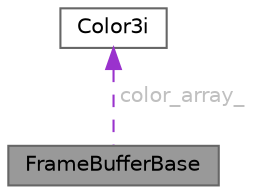 digraph "FrameBufferBase"
{
 // LATEX_PDF_SIZE
  bgcolor="transparent";
  edge [fontname=Helvetica,fontsize=10,labelfontname=Helvetica,labelfontsize=10];
  node [fontname=Helvetica,fontsize=10,shape=box,height=0.2,width=0.4];
  Node1 [id="Node000001",label="FrameBufferBase",height=0.2,width=0.4,color="gray40", fillcolor="grey60", style="filled", fontcolor="black",tooltip=" "];
  Node2 -> Node1 [id="edge1_Node000001_Node000002",dir="back",color="darkorchid3",style="dashed",tooltip=" ",label=" color_array_",fontcolor="grey" ];
  Node2 [id="Node000002",label="Color3i",height=0.2,width=0.4,color="gray40", fillcolor="white", style="filled",URL="$de/d12/struct_color3i.html",tooltip=" "];
}
